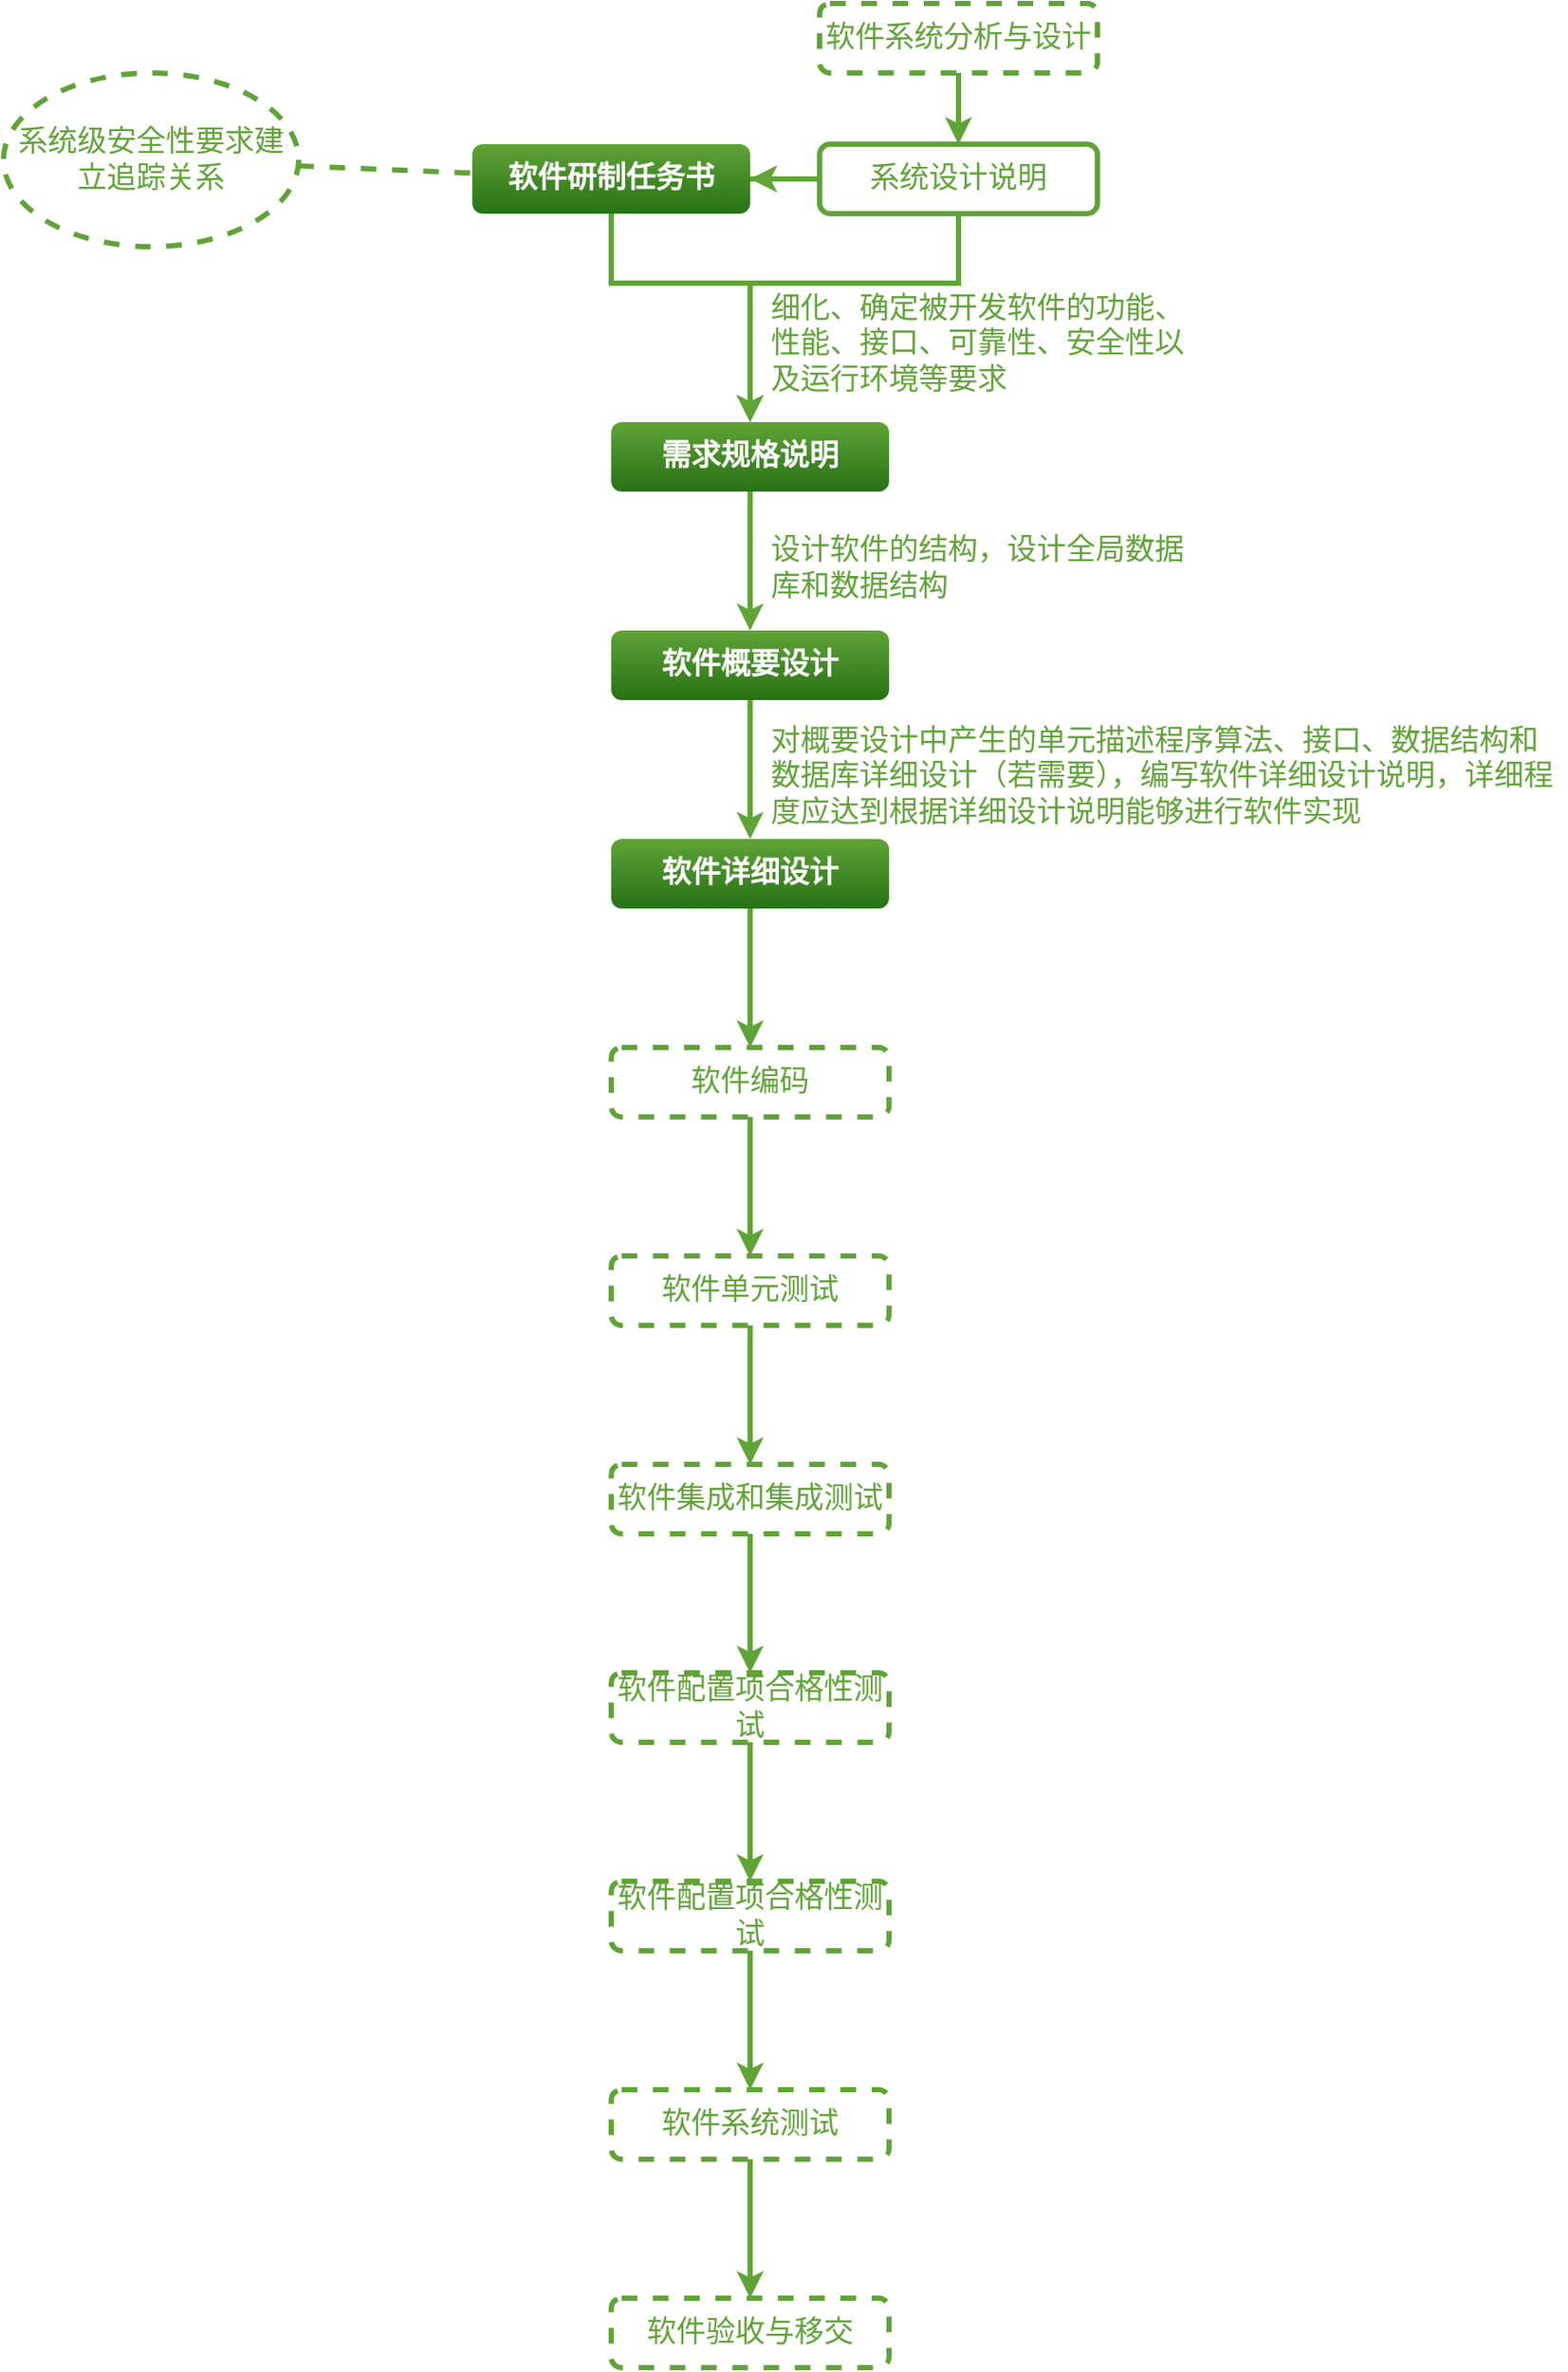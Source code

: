 <mxfile version="13.11.0" type="github">
  <diagram id="Mj7dho6MNc0hiOWBvYqV" name="Page-1">
    <mxGraphModel dx="813" dy="435" grid="1" gridSize="10" guides="1" tooltips="1" connect="1" arrows="1" fold="1" page="1" pageScale="1" pageWidth="827" pageHeight="1169" math="0" shadow="0">
      <root>
        <mxCell id="0" />
        <mxCell id="1" parent="0" />
        <mxCell id="uFIf6QSWMpYLpyPhZE5v-26" style="edgeStyle=orthogonalEdgeStyle;rounded=0;orthogonalLoop=1;jettySize=auto;html=1;strokeColor=#60A337;strokeWidth=3;fontSize=17;fontColor=#60A337;" edge="1" parent="1" source="uFIf6QSWMpYLpyPhZE5v-21" target="uFIf6QSWMpYLpyPhZE5v-22">
          <mxGeometry relative="1" as="geometry">
            <Array as="points">
              <mxPoint x="400" y="200" />
              <mxPoint x="480" y="200" />
            </Array>
          </mxGeometry>
        </mxCell>
        <mxCell id="uFIf6QSWMpYLpyPhZE5v-21" value="&lt;font color=&quot;#ffffff&quot; style=&quot;font-size: 17px&quot;&gt;软件研制任务书&lt;/font&gt;" style="rounded=1;whiteSpace=wrap;html=1;gradientColor=#277116;fillColor=#60A337;fontSize=17;strokeColor=none;fontStyle=1" vertex="1" parent="1">
          <mxGeometry x="320" y="120" width="160" height="40" as="geometry" />
        </mxCell>
        <mxCell id="uFIf6QSWMpYLpyPhZE5v-40" value="" style="edgeStyle=none;rounded=0;orthogonalLoop=1;jettySize=auto;html=1;endArrow=classic;endFill=1;strokeColor=#60A337;strokeWidth=3;fontSize=17;fontColor=#60A337;" edge="1" parent="1" source="uFIf6QSWMpYLpyPhZE5v-22" target="uFIf6QSWMpYLpyPhZE5v-37">
          <mxGeometry relative="1" as="geometry" />
        </mxCell>
        <mxCell id="uFIf6QSWMpYLpyPhZE5v-22" value="&lt;font color=&quot;#ffffff&quot; style=&quot;font-size: 17px&quot;&gt;需求规格说明&lt;/font&gt;" style="rounded=1;whiteSpace=wrap;html=1;gradientColor=#277116;fillColor=#60A337;fontSize=17;strokeColor=none;fontStyle=1" vertex="1" parent="1">
          <mxGeometry x="400" y="280" width="160" height="40" as="geometry" />
        </mxCell>
        <mxCell id="uFIf6QSWMpYLpyPhZE5v-24" style="edgeStyle=orthogonalEdgeStyle;rounded=0;orthogonalLoop=1;jettySize=auto;html=1;fontSize=17;fontColor=#60A337;strokeWidth=3;strokeColor=#60A337;" edge="1" parent="1" source="uFIf6QSWMpYLpyPhZE5v-23" target="uFIf6QSWMpYLpyPhZE5v-25">
          <mxGeometry relative="1" as="geometry" />
        </mxCell>
        <mxCell id="uFIf6QSWMpYLpyPhZE5v-23" value="软件系统分析与设计" style="rounded=1;whiteSpace=wrap;html=1;strokeColor=#60A337;strokeWidth=3;dashed=1;fontSize=17;fontColor=#60A337;" vertex="1" parent="1">
          <mxGeometry x="520" y="39" width="160" height="40" as="geometry" />
        </mxCell>
        <mxCell id="uFIf6QSWMpYLpyPhZE5v-28" style="edgeStyle=orthogonalEdgeStyle;rounded=0;orthogonalLoop=1;jettySize=auto;html=1;entryX=0.5;entryY=0;entryDx=0;entryDy=0;strokeColor=#60A337;strokeWidth=3;fontSize=17;fontColor=#60A337;" edge="1" parent="1" source="uFIf6QSWMpYLpyPhZE5v-25" target="uFIf6QSWMpYLpyPhZE5v-22">
          <mxGeometry relative="1" as="geometry">
            <Array as="points">
              <mxPoint x="600" y="200" />
              <mxPoint x="480" y="200" />
            </Array>
          </mxGeometry>
        </mxCell>
        <mxCell id="uFIf6QSWMpYLpyPhZE5v-33" value="" style="edgeStyle=none;rounded=0;orthogonalLoop=1;jettySize=auto;html=1;dashed=1;endArrow=none;endFill=0;strokeColor=#60A337;strokeWidth=3;fontSize=17;fontColor=#60A337;" edge="1" parent="1" source="uFIf6QSWMpYLpyPhZE5v-25" target="uFIf6QSWMpYLpyPhZE5v-21">
          <mxGeometry relative="1" as="geometry" />
        </mxCell>
        <mxCell id="uFIf6QSWMpYLpyPhZE5v-34" value="" style="edgeStyle=none;rounded=0;orthogonalLoop=1;jettySize=auto;html=1;endArrow=classic;endFill=1;strokeColor=#60A337;strokeWidth=3;fontSize=17;fontColor=#60A337;" edge="1" parent="1" source="uFIf6QSWMpYLpyPhZE5v-25" target="uFIf6QSWMpYLpyPhZE5v-21">
          <mxGeometry relative="1" as="geometry" />
        </mxCell>
        <mxCell id="uFIf6QSWMpYLpyPhZE5v-25" value="系统设计说明" style="rounded=1;whiteSpace=wrap;html=1;strokeColor=#60A337;strokeWidth=3;fontSize=17;fontColor=#60A337;" vertex="1" parent="1">
          <mxGeometry x="520" y="120" width="160" height="40" as="geometry" />
        </mxCell>
        <mxCell id="uFIf6QSWMpYLpyPhZE5v-29" value="细化、确定被开发软件的功能、性能、接口、可靠性、安全性以及运行环境等要求" style="text;html=1;strokeColor=none;fillColor=none;align=left;verticalAlign=middle;whiteSpace=wrap;rounded=0;fontSize=17;fontColor=#60A337;" vertex="1" parent="1">
          <mxGeometry x="490" y="210" width="240" height="50" as="geometry" />
        </mxCell>
        <mxCell id="uFIf6QSWMpYLpyPhZE5v-31" style="rounded=0;orthogonalLoop=1;jettySize=auto;html=1;strokeColor=#60A337;strokeWidth=3;fontSize=17;fontColor=#60A337;dashed=1;endArrow=none;endFill=0;" edge="1" parent="1" source="uFIf6QSWMpYLpyPhZE5v-30" target="uFIf6QSWMpYLpyPhZE5v-21">
          <mxGeometry relative="1" as="geometry" />
        </mxCell>
        <mxCell id="uFIf6QSWMpYLpyPhZE5v-30" value="系统级安全性要求建立追踪关系" style="ellipse;whiteSpace=wrap;html=1;strokeColor=#60A337;strokeWidth=3;fontSize=17;fontColor=#60A337;dashed=1;" vertex="1" parent="1">
          <mxGeometry x="50" y="79" width="170" height="100" as="geometry" />
        </mxCell>
        <mxCell id="uFIf6QSWMpYLpyPhZE5v-36" value="设计软件的结构，设计全局数据库和数据结构" style="text;html=1;strokeColor=none;fillColor=none;align=left;verticalAlign=middle;whiteSpace=wrap;rounded=0;fontSize=17;fontColor=#60A337;" vertex="1" parent="1">
          <mxGeometry x="490" y="339" width="240" height="50" as="geometry" />
        </mxCell>
        <mxCell id="uFIf6QSWMpYLpyPhZE5v-39" style="edgeStyle=none;rounded=0;orthogonalLoop=1;jettySize=auto;html=1;endArrow=classic;endFill=1;strokeColor=#60A337;strokeWidth=3;fontSize=17;fontColor=#60A337;" edge="1" parent="1" source="uFIf6QSWMpYLpyPhZE5v-37" target="uFIf6QSWMpYLpyPhZE5v-38">
          <mxGeometry relative="1" as="geometry" />
        </mxCell>
        <mxCell id="uFIf6QSWMpYLpyPhZE5v-37" value="&lt;font color=&quot;#ffffff&quot; style=&quot;font-size: 17px&quot;&gt;软件概要设计&lt;/font&gt;" style="rounded=1;whiteSpace=wrap;html=1;gradientColor=#277116;fillColor=#60A337;fontSize=17;strokeColor=none;fontStyle=1" vertex="1" parent="1">
          <mxGeometry x="400" y="400" width="160" height="40" as="geometry" />
        </mxCell>
        <mxCell id="uFIf6QSWMpYLpyPhZE5v-44" value="" style="edgeStyle=none;rounded=0;orthogonalLoop=1;jettySize=auto;html=1;endArrow=classic;endFill=1;strokeColor=#60A337;strokeWidth=3;fontSize=17;fontColor=#60A337;" edge="1" parent="1" source="uFIf6QSWMpYLpyPhZE5v-38" target="uFIf6QSWMpYLpyPhZE5v-42">
          <mxGeometry relative="1" as="geometry" />
        </mxCell>
        <mxCell id="uFIf6QSWMpYLpyPhZE5v-38" value="&lt;font color=&quot;#ffffff&quot; style=&quot;font-size: 17px&quot;&gt;软件详细设计&lt;/font&gt;" style="rounded=1;whiteSpace=wrap;html=1;gradientColor=#277116;fillColor=#60A337;fontSize=17;strokeColor=none;fontStyle=1" vertex="1" parent="1">
          <mxGeometry x="400" y="520" width="160" height="40" as="geometry" />
        </mxCell>
        <mxCell id="uFIf6QSWMpYLpyPhZE5v-41" value="对概要设计中产生的单元描述程序算法、接口、数据结构和数据库详细设计（若需要），编写软件详细设计说明，详细程度应达到根据详细设计说明能够进行软件实现" style="text;html=1;strokeColor=none;fillColor=none;align=left;verticalAlign=middle;whiteSpace=wrap;rounded=0;fontSize=17;fontColor=#60A337;" vertex="1" parent="1">
          <mxGeometry x="490" y="459" width="460" height="50" as="geometry" />
        </mxCell>
        <mxCell id="uFIf6QSWMpYLpyPhZE5v-46" value="" style="edgeStyle=none;rounded=0;orthogonalLoop=1;jettySize=auto;html=1;endArrow=classic;endFill=1;strokeColor=#60A337;strokeWidth=3;fontSize=17;fontColor=#60A337;" edge="1" parent="1" source="uFIf6QSWMpYLpyPhZE5v-42" target="uFIf6QSWMpYLpyPhZE5v-45">
          <mxGeometry relative="1" as="geometry" />
        </mxCell>
        <mxCell id="uFIf6QSWMpYLpyPhZE5v-42" value="软件编码" style="rounded=1;whiteSpace=wrap;html=1;strokeColor=#60A337;strokeWidth=3;dashed=1;fontSize=17;fontColor=#60A337;" vertex="1" parent="1">
          <mxGeometry x="400" y="640" width="160" height="40" as="geometry" />
        </mxCell>
        <mxCell id="uFIf6QSWMpYLpyPhZE5v-49" value="" style="edgeStyle=none;rounded=0;orthogonalLoop=1;jettySize=auto;html=1;endArrow=classic;endFill=1;strokeColor=#60A337;strokeWidth=3;fontSize=17;fontColor=#60A337;" edge="1" parent="1" source="uFIf6QSWMpYLpyPhZE5v-45" target="uFIf6QSWMpYLpyPhZE5v-47">
          <mxGeometry relative="1" as="geometry" />
        </mxCell>
        <mxCell id="uFIf6QSWMpYLpyPhZE5v-45" value="软件单元测试" style="rounded=1;whiteSpace=wrap;html=1;strokeColor=#60A337;strokeWidth=3;dashed=1;fontSize=17;fontColor=#60A337;" vertex="1" parent="1">
          <mxGeometry x="400" y="760" width="160" height="40" as="geometry" />
        </mxCell>
        <mxCell id="uFIf6QSWMpYLpyPhZE5v-50" value="" style="edgeStyle=none;rounded=0;orthogonalLoop=1;jettySize=auto;html=1;endArrow=classic;endFill=1;strokeColor=#60A337;strokeWidth=3;fontSize=17;fontColor=#60A337;" edge="1" parent="1" source="uFIf6QSWMpYLpyPhZE5v-47" target="uFIf6QSWMpYLpyPhZE5v-48">
          <mxGeometry relative="1" as="geometry" />
        </mxCell>
        <mxCell id="uFIf6QSWMpYLpyPhZE5v-47" value="软件集成和集成测试" style="rounded=1;whiteSpace=wrap;html=1;strokeColor=#60A337;strokeWidth=3;dashed=1;fontSize=17;fontColor=#60A337;" vertex="1" parent="1">
          <mxGeometry x="400" y="880" width="160" height="40" as="geometry" />
        </mxCell>
        <mxCell id="uFIf6QSWMpYLpyPhZE5v-52" value="" style="edgeStyle=none;rounded=0;orthogonalLoop=1;jettySize=auto;html=1;endArrow=classic;endFill=1;strokeColor=#60A337;strokeWidth=3;fontSize=17;fontColor=#60A337;" edge="1" parent="1" source="uFIf6QSWMpYLpyPhZE5v-48" target="uFIf6QSWMpYLpyPhZE5v-51">
          <mxGeometry relative="1" as="geometry" />
        </mxCell>
        <mxCell id="uFIf6QSWMpYLpyPhZE5v-48" value="软件配置项合格性测试" style="rounded=1;whiteSpace=wrap;html=1;strokeColor=#60A337;strokeWidth=3;dashed=1;fontSize=17;fontColor=#60A337;" vertex="1" parent="1">
          <mxGeometry x="400" y="1000" width="160" height="40" as="geometry" />
        </mxCell>
        <mxCell id="uFIf6QSWMpYLpyPhZE5v-54" value="" style="edgeStyle=none;rounded=0;orthogonalLoop=1;jettySize=auto;html=1;endArrow=classic;endFill=1;strokeColor=#60A337;strokeWidth=3;fontSize=17;fontColor=#60A337;" edge="1" parent="1" source="uFIf6QSWMpYLpyPhZE5v-51" target="uFIf6QSWMpYLpyPhZE5v-53">
          <mxGeometry relative="1" as="geometry" />
        </mxCell>
        <mxCell id="uFIf6QSWMpYLpyPhZE5v-51" value="软件配置项合格性测试" style="rounded=1;whiteSpace=wrap;html=1;strokeColor=#60A337;strokeWidth=3;dashed=1;fontSize=17;fontColor=#60A337;" vertex="1" parent="1">
          <mxGeometry x="400" y="1120" width="160" height="40" as="geometry" />
        </mxCell>
        <mxCell id="uFIf6QSWMpYLpyPhZE5v-56" value="" style="edgeStyle=none;rounded=0;orthogonalLoop=1;jettySize=auto;html=1;endArrow=classic;endFill=1;strokeColor=#60A337;strokeWidth=3;fontSize=17;fontColor=#60A337;" edge="1" parent="1" source="uFIf6QSWMpYLpyPhZE5v-53" target="uFIf6QSWMpYLpyPhZE5v-55">
          <mxGeometry relative="1" as="geometry" />
        </mxCell>
        <mxCell id="uFIf6QSWMpYLpyPhZE5v-53" value="软件系统测试" style="rounded=1;whiteSpace=wrap;html=1;strokeColor=#60A337;strokeWidth=3;dashed=1;fontSize=17;fontColor=#60A337;" vertex="1" parent="1">
          <mxGeometry x="400" y="1240" width="160" height="40" as="geometry" />
        </mxCell>
        <mxCell id="uFIf6QSWMpYLpyPhZE5v-55" value="软件验收与移交" style="rounded=1;whiteSpace=wrap;html=1;strokeColor=#60A337;strokeWidth=3;dashed=1;fontSize=17;fontColor=#60A337;" vertex="1" parent="1">
          <mxGeometry x="400" y="1360" width="160" height="40" as="geometry" />
        </mxCell>
      </root>
    </mxGraphModel>
  </diagram>
</mxfile>
